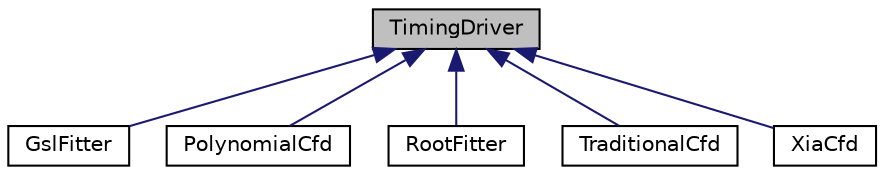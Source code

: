 digraph "TimingDriver"
{
  edge [fontname="Helvetica",fontsize="10",labelfontname="Helvetica",labelfontsize="10"];
  node [fontname="Helvetica",fontsize="10",shape=record];
  Node1 [label="TimingDriver",height=0.2,width=0.4,color="black", fillcolor="grey75", style="filled", fontcolor="black"];
  Node1 -> Node2 [dir="back",color="midnightblue",fontsize="10",style="solid",fontname="Helvetica"];
  Node2 [label="GslFitter",height=0.2,width=0.4,color="black", fillcolor="white", style="filled",URL="$dc/d06/class_gsl_fitter.html"];
  Node1 -> Node3 [dir="back",color="midnightblue",fontsize="10",style="solid",fontname="Helvetica"];
  Node3 [label="PolynomialCfd",height=0.2,width=0.4,color="black", fillcolor="white", style="filled",URL="$de/d2b/class_polynomial_cfd.html"];
  Node1 -> Node4 [dir="back",color="midnightblue",fontsize="10",style="solid",fontname="Helvetica"];
  Node4 [label="RootFitter",height=0.2,width=0.4,color="black", fillcolor="white", style="filled",URL="$d1/dac/class_root_fitter.html"];
  Node1 -> Node5 [dir="back",color="midnightblue",fontsize="10",style="solid",fontname="Helvetica"];
  Node5 [label="TraditionalCfd",height=0.2,width=0.4,color="black", fillcolor="white", style="filled",URL="$d4/d35/class_traditional_cfd.html"];
  Node1 -> Node6 [dir="back",color="midnightblue",fontsize="10",style="solid",fontname="Helvetica"];
  Node6 [label="XiaCfd",height=0.2,width=0.4,color="black", fillcolor="white", style="filled",URL="$db/d57/class_xia_cfd.html"];
}
